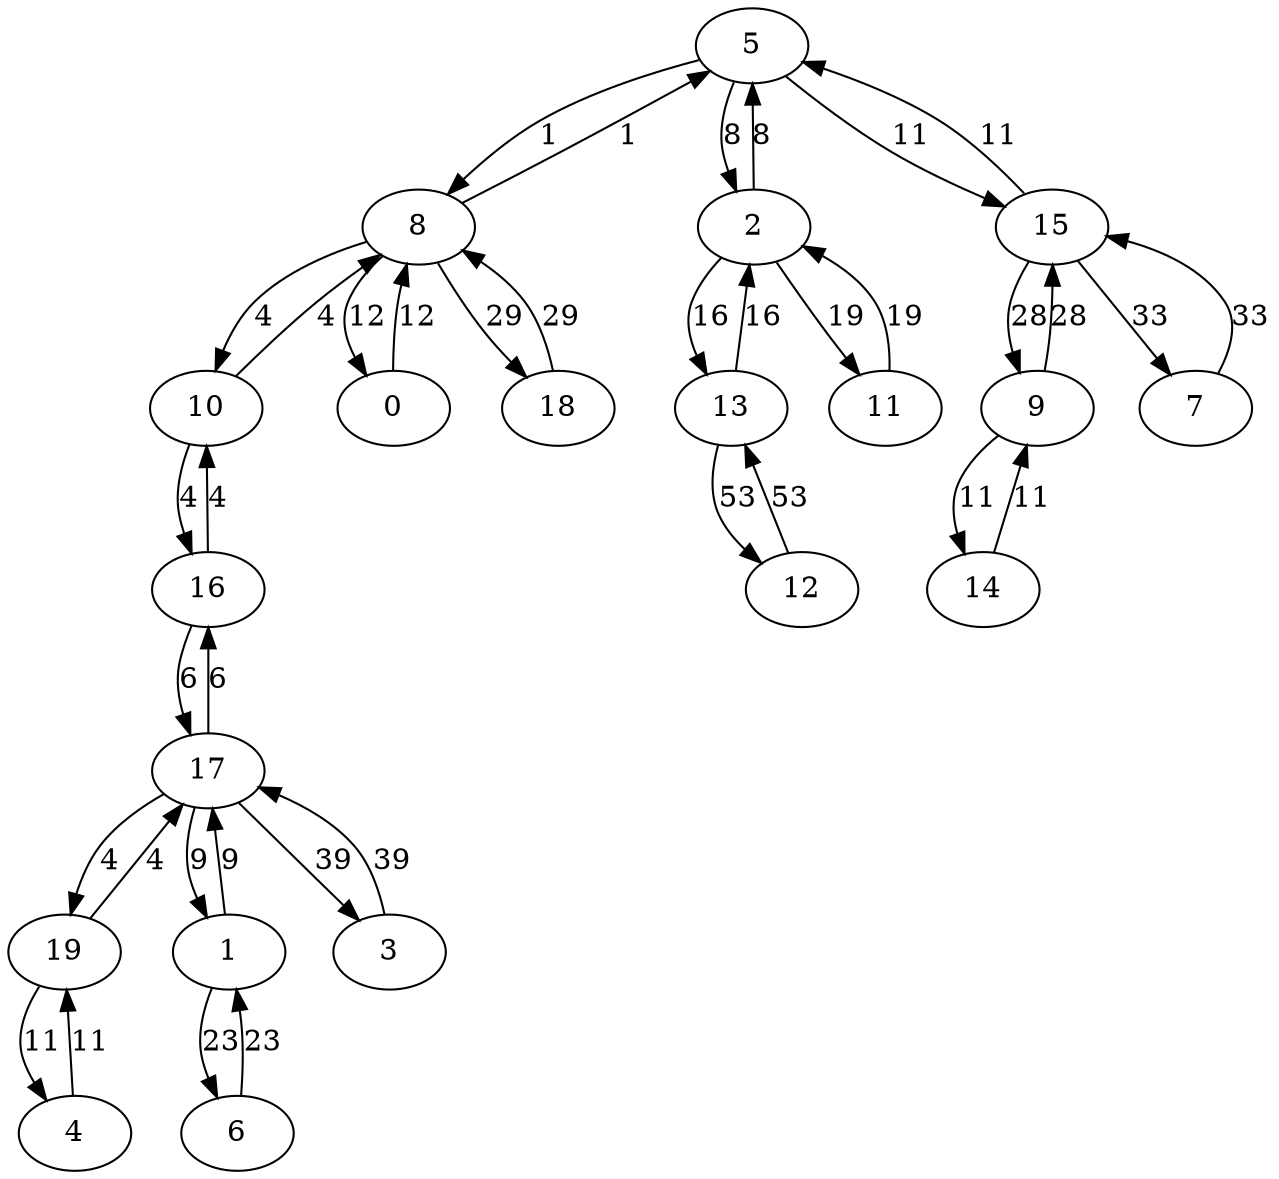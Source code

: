digraph Geo20_KDMST {
5;8;19;17;10;16;2;1;14;9;4;15;0;13;11;6;18;7;3;12;5 -> 8 [label = 1];
8 -> 5 [label = 1];
19 -> 17 [label = 4];
17 -> 19 [label = 4];
10 -> 8 [label = 4];
8 -> 10 [label = 4];
16 -> 10 [label = 4];
10 -> 16 [label = 4];
17 -> 16 [label = 6];
16 -> 17 [label = 6];
2 -> 5 [label = 8];
5 -> 2 [label = 8];
1 -> 17 [label = 9];
17 -> 1 [label = 9];
14 -> 9 [label = 11];
9 -> 14 [label = 11];
4 -> 19 [label = 11];
19 -> 4 [label = 11];
15 -> 5 [label = 11];
5 -> 15 [label = 11];
0 -> 8 [label = 12];
8 -> 0 [label = 12];
13 -> 2 [label = 16];
2 -> 13 [label = 16];
11 -> 2 [label = 19];
2 -> 11 [label = 19];
1 -> 6 [label = 23];
6 -> 1 [label = 23];
15 -> 9 [label = 28];
9 -> 15 [label = 28];
8 -> 18 [label = 29];
18 -> 8 [label = 29];
7 -> 15 [label = 33];
15 -> 7 [label = 33];
17 -> 3 [label = 39];
3 -> 17 [label = 39];
13 -> 12 [label = 53];
12 -> 13 [label = 53];
}
